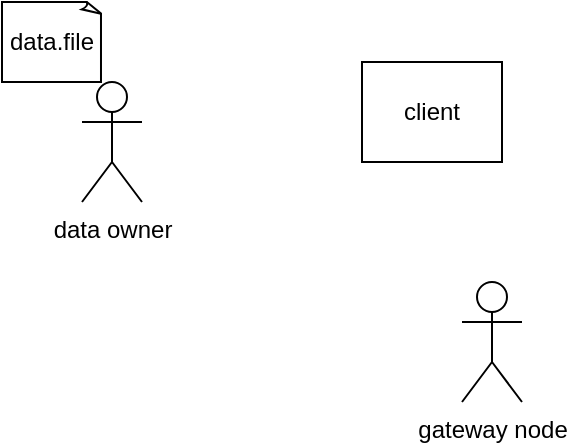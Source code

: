 <mxfile version="17.4.6" type="device"><diagram id="hjqgDHZ7f92c5OPYJgEs" name="Page-1"><mxGraphModel dx="813" dy="518" grid="1" gridSize="10" guides="1" tooltips="1" connect="1" arrows="1" fold="1" page="1" pageScale="1" pageWidth="850" pageHeight="1100" math="0" shadow="0"><root><mxCell id="0"/><mxCell id="1" parent="0"/><mxCell id="0puAWcnuFWqcG-2WYZkI-1" value="data owner" style="shape=umlActor;verticalLabelPosition=bottom;verticalAlign=top;html=1;outlineConnect=0;" vertex="1" parent="1"><mxGeometry x="170" y="240" width="30" height="60" as="geometry"/></mxCell><mxCell id="0puAWcnuFWqcG-2WYZkI-3" value="data.file" style="whiteSpace=wrap;html=1;shape=mxgraph.basic.document" vertex="1" parent="1"><mxGeometry x="130" y="200" width="50" height="40" as="geometry"/></mxCell><mxCell id="0puAWcnuFWqcG-2WYZkI-4" value="client" style="rounded=0;whiteSpace=wrap;html=1;" vertex="1" parent="1"><mxGeometry x="310" y="230" width="70" height="50" as="geometry"/></mxCell><mxCell id="0puAWcnuFWqcG-2WYZkI-6" value="gateway node" style="shape=umlActor;verticalLabelPosition=bottom;verticalAlign=top;html=1;outlineConnect=0;" vertex="1" parent="1"><mxGeometry x="360" y="340" width="30" height="60" as="geometry"/></mxCell></root></mxGraphModel></diagram></mxfile>